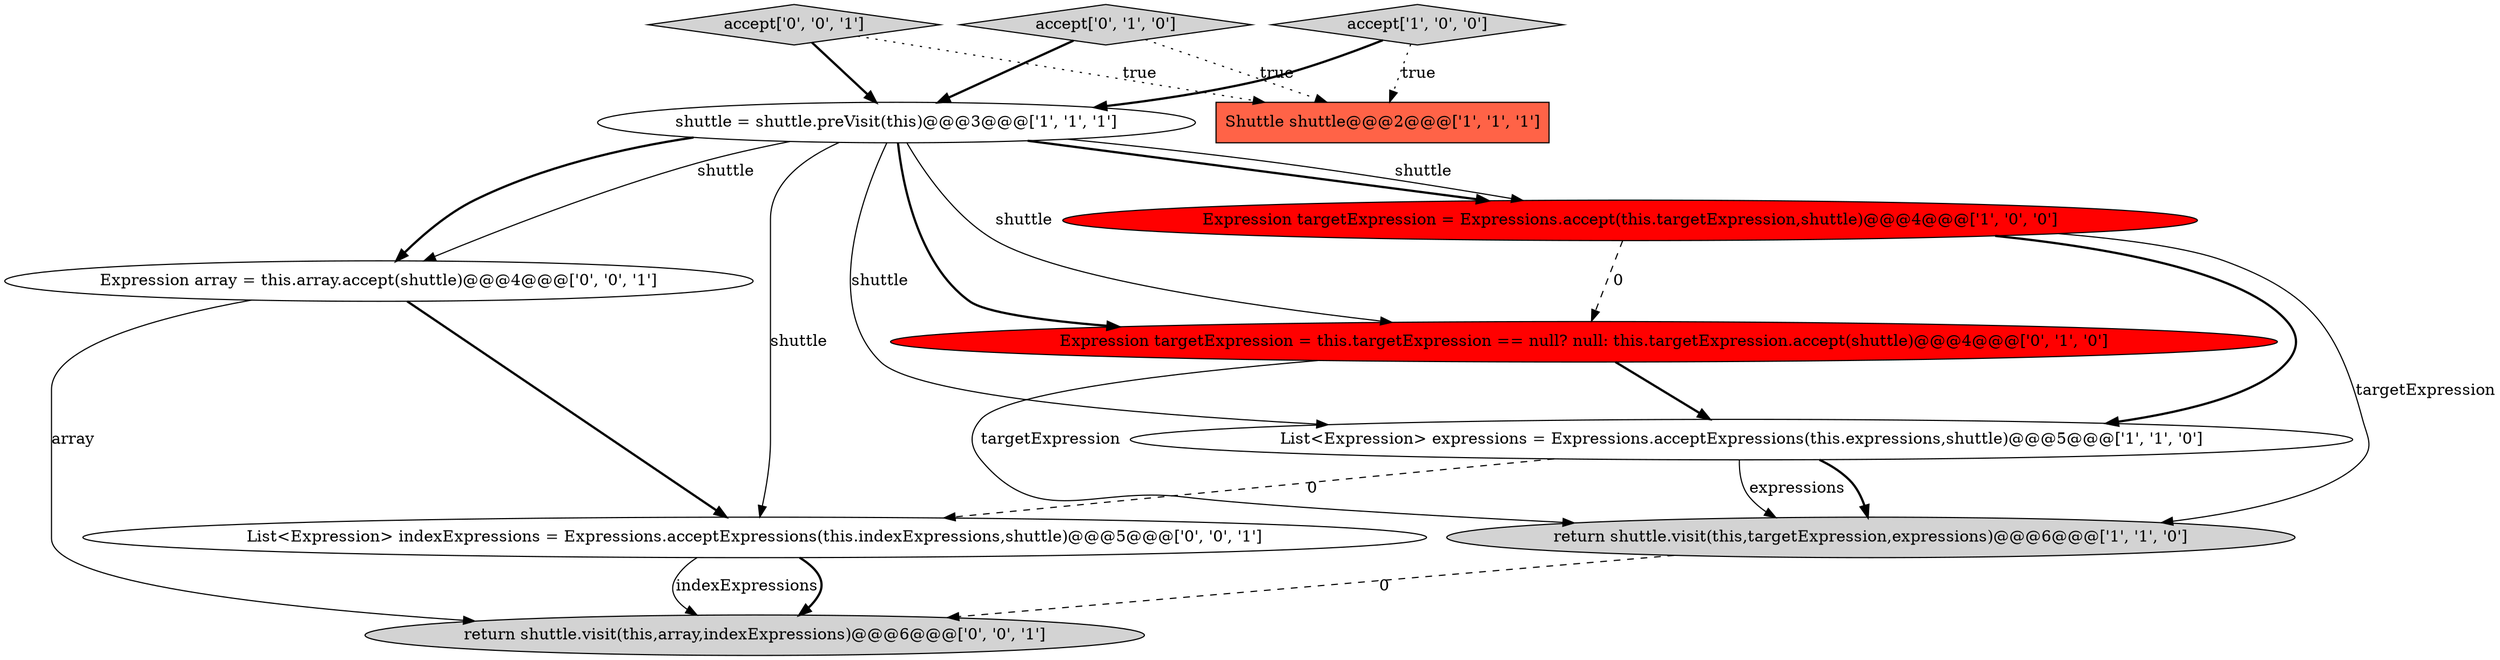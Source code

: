 digraph {
11 [style = filled, label = "accept['0', '0', '1']", fillcolor = lightgray, shape = diamond image = "AAA0AAABBB3BBB"];
3 [style = filled, label = "Expression targetExpression = Expressions.accept(this.targetExpression,shuttle)@@@4@@@['1', '0', '0']", fillcolor = red, shape = ellipse image = "AAA1AAABBB1BBB"];
10 [style = filled, label = "return shuttle.visit(this,array,indexExpressions)@@@6@@@['0', '0', '1']", fillcolor = lightgray, shape = ellipse image = "AAA0AAABBB3BBB"];
5 [style = filled, label = "accept['1', '0', '0']", fillcolor = lightgray, shape = diamond image = "AAA0AAABBB1BBB"];
6 [style = filled, label = "Expression targetExpression = this.targetExpression == null? null: this.targetExpression.accept(shuttle)@@@4@@@['0', '1', '0']", fillcolor = red, shape = ellipse image = "AAA1AAABBB2BBB"];
8 [style = filled, label = "Expression array = this.array.accept(shuttle)@@@4@@@['0', '0', '1']", fillcolor = white, shape = ellipse image = "AAA0AAABBB3BBB"];
9 [style = filled, label = "List<Expression> indexExpressions = Expressions.acceptExpressions(this.indexExpressions,shuttle)@@@5@@@['0', '0', '1']", fillcolor = white, shape = ellipse image = "AAA0AAABBB3BBB"];
4 [style = filled, label = "return shuttle.visit(this,targetExpression,expressions)@@@6@@@['1', '1', '0']", fillcolor = lightgray, shape = ellipse image = "AAA0AAABBB1BBB"];
7 [style = filled, label = "accept['0', '1', '0']", fillcolor = lightgray, shape = diamond image = "AAA0AAABBB2BBB"];
0 [style = filled, label = "Shuttle shuttle@@@2@@@['1', '1', '1']", fillcolor = tomato, shape = box image = "AAA0AAABBB1BBB"];
2 [style = filled, label = "shuttle = shuttle.preVisit(this)@@@3@@@['1', '1', '1']", fillcolor = white, shape = ellipse image = "AAA0AAABBB1BBB"];
1 [style = filled, label = "List<Expression> expressions = Expressions.acceptExpressions(this.expressions,shuttle)@@@5@@@['1', '1', '0']", fillcolor = white, shape = ellipse image = "AAA0AAABBB1BBB"];
9->10 [style = solid, label="indexExpressions"];
1->4 [style = bold, label=""];
3->6 [style = dashed, label="0"];
8->10 [style = solid, label="array"];
1->4 [style = solid, label="expressions"];
3->1 [style = bold, label=""];
2->6 [style = bold, label=""];
6->4 [style = solid, label="targetExpression"];
2->3 [style = bold, label=""];
2->3 [style = solid, label="shuttle"];
1->9 [style = dashed, label="0"];
5->0 [style = dotted, label="true"];
9->10 [style = bold, label=""];
7->0 [style = dotted, label="true"];
2->8 [style = solid, label="shuttle"];
11->2 [style = bold, label=""];
3->4 [style = solid, label="targetExpression"];
6->1 [style = bold, label=""];
5->2 [style = bold, label=""];
2->9 [style = solid, label="shuttle"];
7->2 [style = bold, label=""];
2->6 [style = solid, label="shuttle"];
2->1 [style = solid, label="shuttle"];
11->0 [style = dotted, label="true"];
8->9 [style = bold, label=""];
4->10 [style = dashed, label="0"];
2->8 [style = bold, label=""];
}
